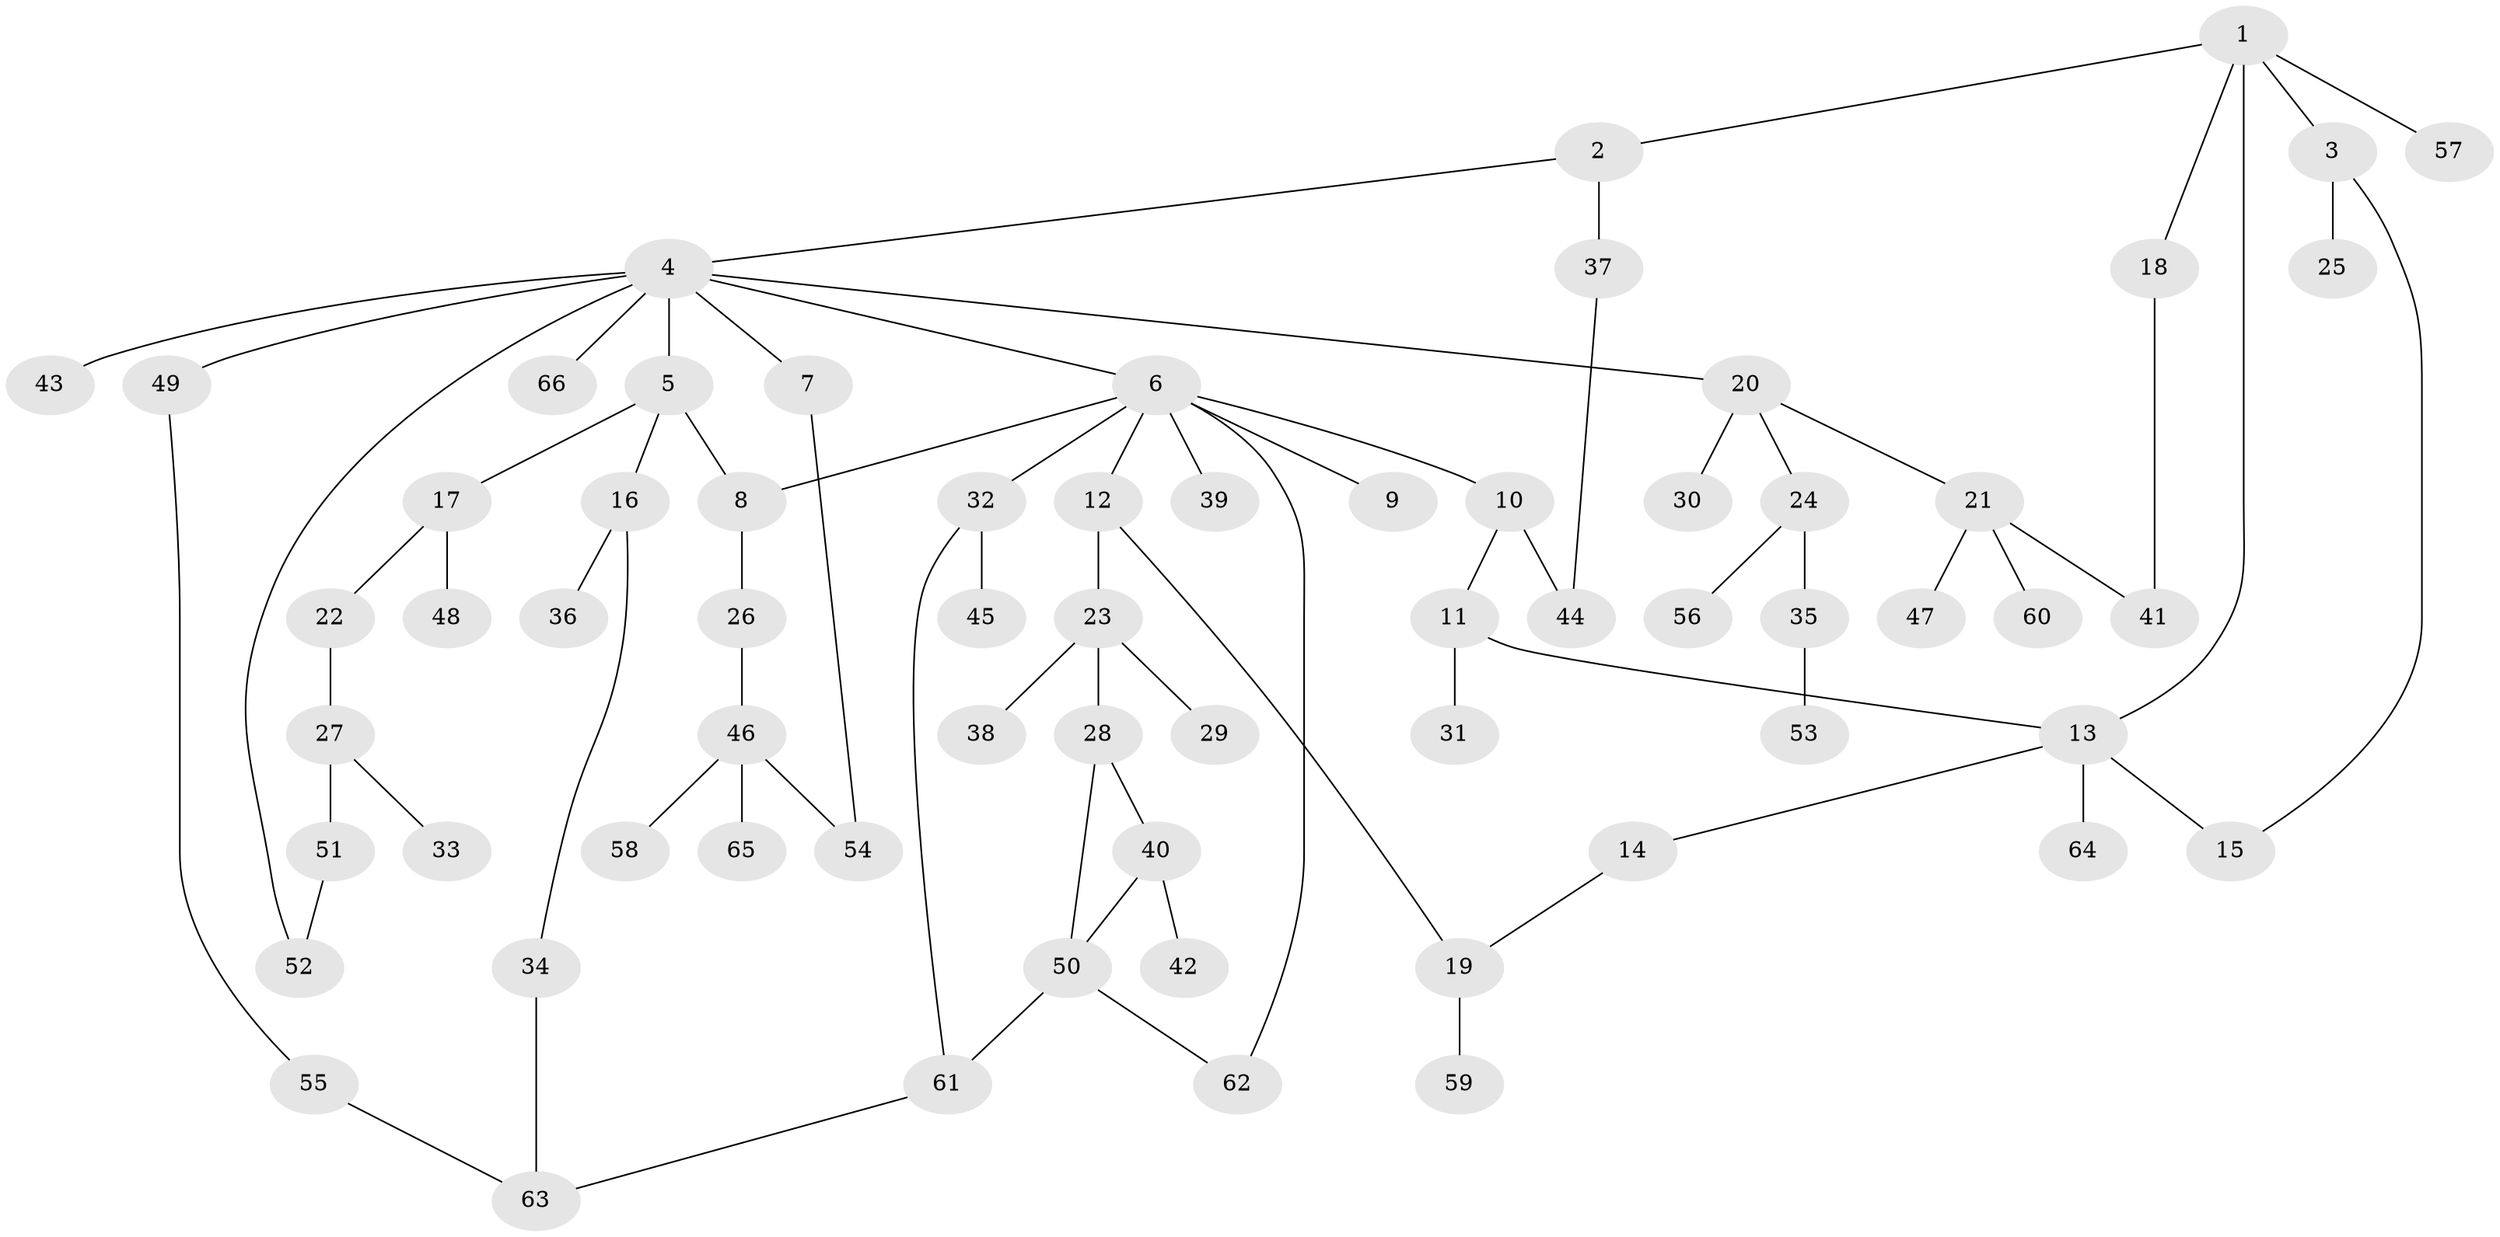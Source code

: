 // Generated by graph-tools (version 1.1) at 2025/25/03/09/25 03:25:36]
// undirected, 66 vertices, 78 edges
graph export_dot {
graph [start="1"]
  node [color=gray90,style=filled];
  1;
  2;
  3;
  4;
  5;
  6;
  7;
  8;
  9;
  10;
  11;
  12;
  13;
  14;
  15;
  16;
  17;
  18;
  19;
  20;
  21;
  22;
  23;
  24;
  25;
  26;
  27;
  28;
  29;
  30;
  31;
  32;
  33;
  34;
  35;
  36;
  37;
  38;
  39;
  40;
  41;
  42;
  43;
  44;
  45;
  46;
  47;
  48;
  49;
  50;
  51;
  52;
  53;
  54;
  55;
  56;
  57;
  58;
  59;
  60;
  61;
  62;
  63;
  64;
  65;
  66;
  1 -- 2;
  1 -- 3;
  1 -- 18;
  1 -- 57;
  1 -- 13;
  2 -- 4;
  2 -- 37;
  3 -- 25;
  3 -- 15;
  4 -- 5;
  4 -- 6;
  4 -- 7;
  4 -- 20;
  4 -- 43;
  4 -- 49;
  4 -- 66;
  4 -- 52;
  5 -- 16;
  5 -- 17;
  5 -- 8;
  6 -- 8;
  6 -- 9;
  6 -- 10;
  6 -- 12;
  6 -- 32;
  6 -- 39;
  6 -- 62;
  7 -- 54;
  8 -- 26;
  10 -- 11;
  10 -- 44;
  11 -- 13;
  11 -- 31;
  12 -- 19;
  12 -- 23;
  13 -- 14;
  13 -- 15;
  13 -- 64;
  14 -- 19;
  16 -- 34;
  16 -- 36;
  17 -- 22;
  17 -- 48;
  18 -- 41;
  19 -- 59;
  20 -- 21;
  20 -- 24;
  20 -- 30;
  21 -- 47;
  21 -- 60;
  21 -- 41;
  22 -- 27;
  23 -- 28;
  23 -- 29;
  23 -- 38;
  24 -- 35;
  24 -- 56;
  26 -- 46;
  27 -- 33;
  27 -- 51;
  28 -- 40;
  28 -- 50;
  32 -- 45;
  32 -- 61;
  34 -- 63;
  35 -- 53;
  37 -- 44;
  40 -- 42;
  40 -- 50;
  46 -- 58;
  46 -- 65;
  46 -- 54;
  49 -- 55;
  50 -- 62;
  50 -- 61;
  51 -- 52;
  55 -- 63;
  61 -- 63;
}
